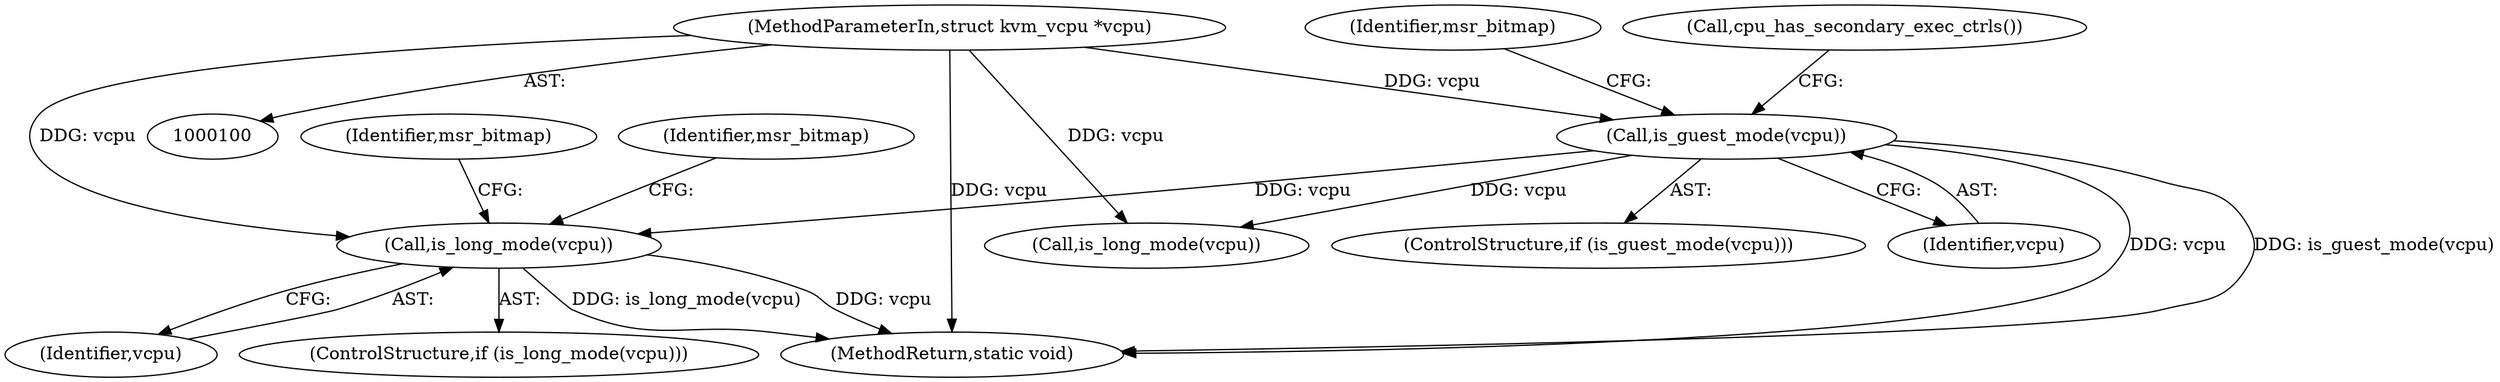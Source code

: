 digraph "0_linux_3ce424e45411cf5a13105e0386b6ecf6eeb4f66f_1@pointer" {
"1000120" [label="(Call,is_long_mode(vcpu))"];
"1000105" [label="(Call,is_guest_mode(vcpu))"];
"1000101" [label="(MethodParameterIn,struct kvm_vcpu *vcpu)"];
"1000108" [label="(Identifier,msr_bitmap)"];
"1000120" [label="(Call,is_long_mode(vcpu))"];
"1000132" [label="(Call,is_long_mode(vcpu))"];
"1000127" [label="(Identifier,msr_bitmap)"];
"1000119" [label="(ControlStructure,if (is_long_mode(vcpu)))"];
"1000113" [label="(Call,cpu_has_secondary_exec_ctrls())"];
"1000104" [label="(ControlStructure,if (is_guest_mode(vcpu)))"];
"1000106" [label="(Identifier,vcpu)"];
"1000145" [label="(MethodReturn,static void)"];
"1000123" [label="(Identifier,msr_bitmap)"];
"1000105" [label="(Call,is_guest_mode(vcpu))"];
"1000121" [label="(Identifier,vcpu)"];
"1000101" [label="(MethodParameterIn,struct kvm_vcpu *vcpu)"];
"1000120" -> "1000119"  [label="AST: "];
"1000120" -> "1000121"  [label="CFG: "];
"1000121" -> "1000120"  [label="AST: "];
"1000123" -> "1000120"  [label="CFG: "];
"1000127" -> "1000120"  [label="CFG: "];
"1000120" -> "1000145"  [label="DDG: vcpu"];
"1000120" -> "1000145"  [label="DDG: is_long_mode(vcpu)"];
"1000105" -> "1000120"  [label="DDG: vcpu"];
"1000101" -> "1000120"  [label="DDG: vcpu"];
"1000105" -> "1000104"  [label="AST: "];
"1000105" -> "1000106"  [label="CFG: "];
"1000106" -> "1000105"  [label="AST: "];
"1000108" -> "1000105"  [label="CFG: "];
"1000113" -> "1000105"  [label="CFG: "];
"1000105" -> "1000145"  [label="DDG: is_guest_mode(vcpu)"];
"1000105" -> "1000145"  [label="DDG: vcpu"];
"1000101" -> "1000105"  [label="DDG: vcpu"];
"1000105" -> "1000132"  [label="DDG: vcpu"];
"1000101" -> "1000100"  [label="AST: "];
"1000101" -> "1000145"  [label="DDG: vcpu"];
"1000101" -> "1000132"  [label="DDG: vcpu"];
}
